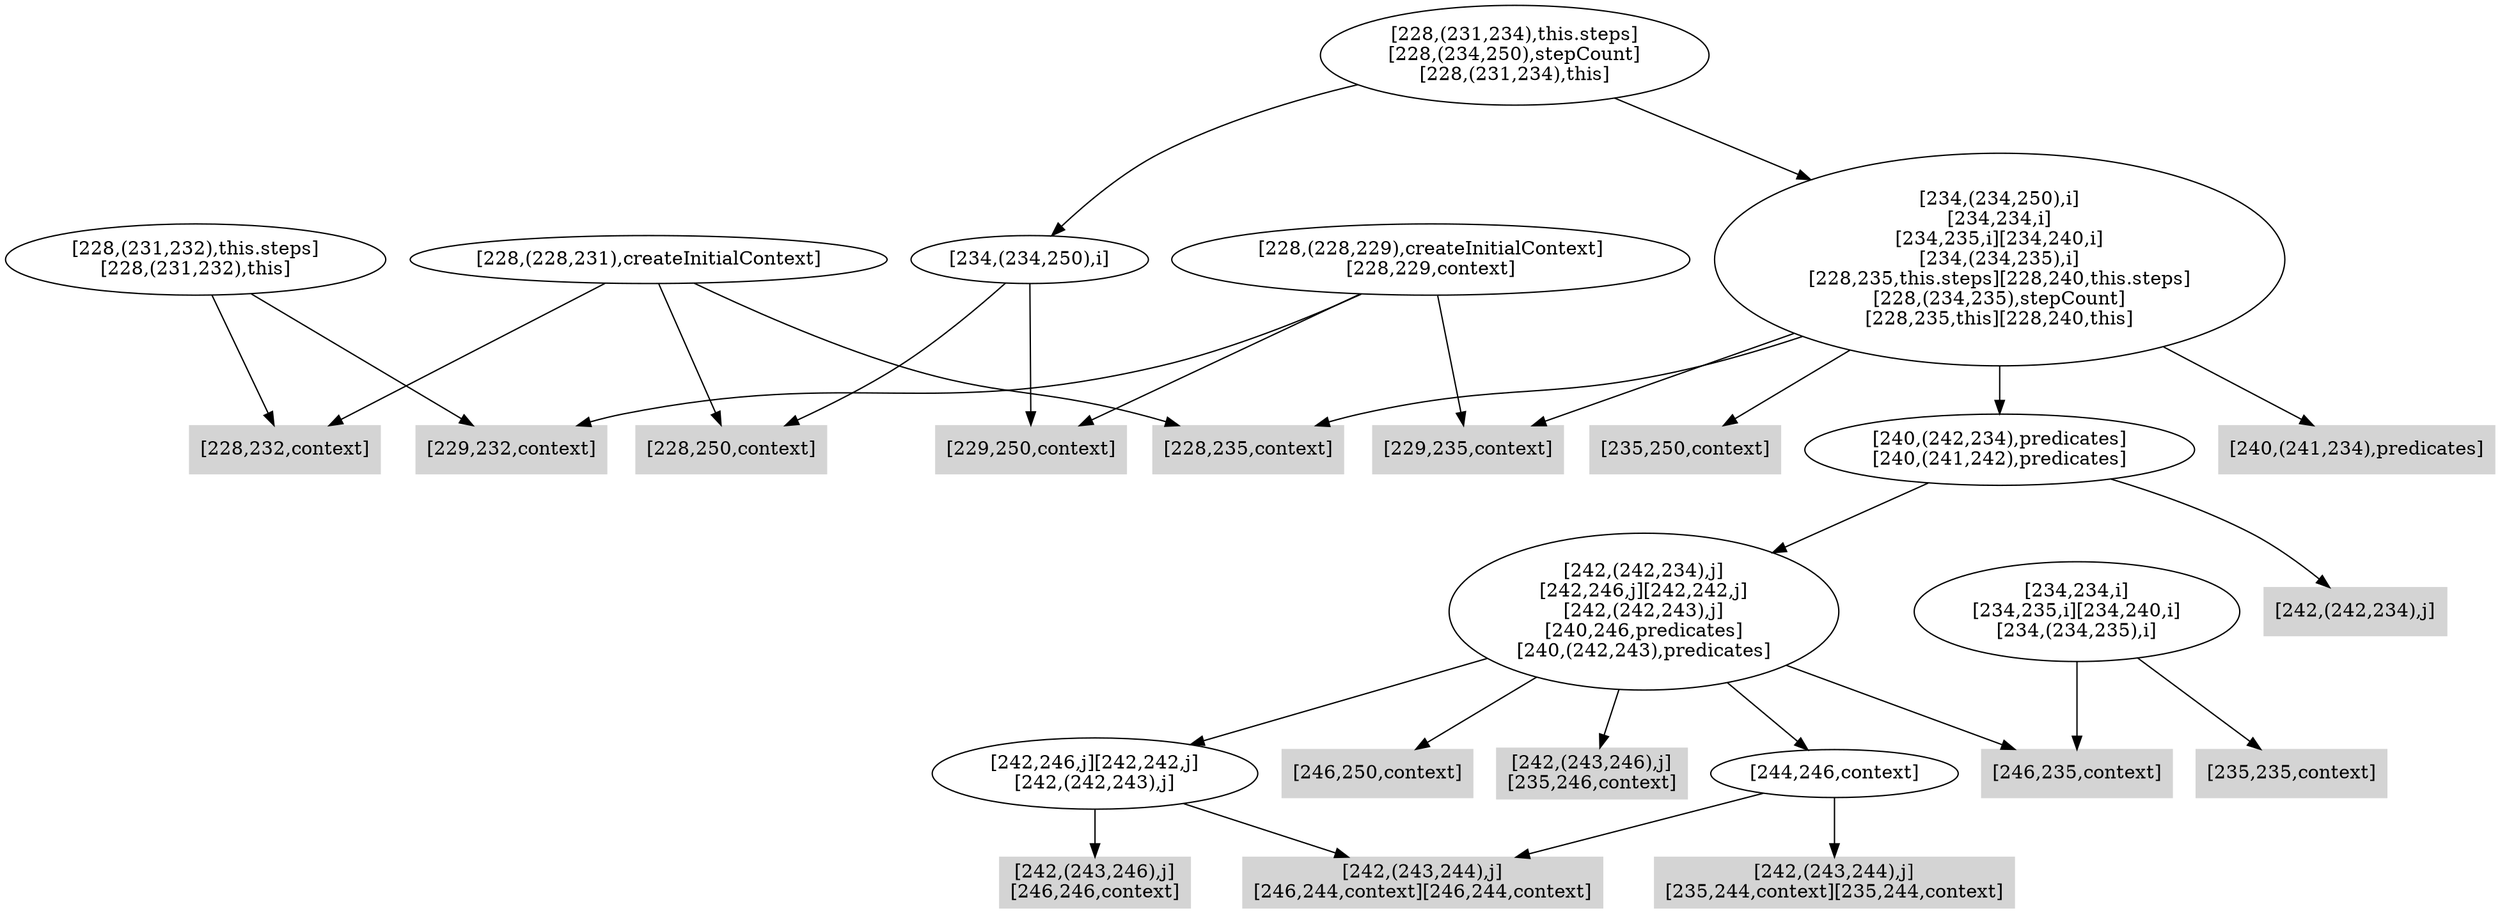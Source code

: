 digraph { 
7079 [shape=box,style=filled,color=".0 .0 .83",label="[228,232,context]"];
7080 [shape=box,style=filled,color=".0 .0 .83",label="[229,232,context]"];
7081 [label="[228,(231,232),this.steps]\n[228,(231,232),this]"];
7082 [shape=box,style=filled,color=".0 .0 .83",label="[228,235,context]"];
7083 [shape=box,style=filled,color=".0 .0 .83",label="[229,235,context]"];
7084 [shape=box,style=filled,color=".0 .0 .83",label="[235,250,context]"];
7085 [shape=box,style=filled,color=".0 .0 .83",label="[235,235,context]"];
7086 [shape=box,style=filled,color=".0 .0 .83",label="[242,(243,246),j]\n[235,246,context]"];
7087 [shape=box,style=filled,color=".0 .0 .83",label="[242,(243,244),j]\n[235,244,context][235,244,context]"];
7088 [shape=box,style=filled,color=".0 .0 .83",label="[242,(243,244),j]\n[246,244,context][246,244,context]"];
7089 [label="[244,246,context]"];
7090 [shape=box,style=filled,color=".0 .0 .83",label="[246,250,context]"];
7091 [shape=box,style=filled,color=".0 .0 .83",label="[246,235,context]"];
7092 [shape=box,style=filled,color=".0 .0 .83",label="[242,(243,246),j]\n[246,246,context]"];
7093 [label="[242,246,j][242,242,j]\n[242,(242,243),j]"];
7094 [label="[242,(242,234),j]\n[242,246,j][242,242,j]\n[242,(242,243),j]\n[240,246,predicates]\n[240,(242,243),predicates]"];
7095 [shape=box,style=filled,color=".0 .0 .83",label="[242,(242,234),j]"];
7096 [label="[240,(242,234),predicates]\n[240,(241,242),predicates]"];
7097 [shape=box,style=filled,color=".0 .0 .83",label="[240,(241,234),predicates]"];
7098 [label="[234,234,i]\n[234,235,i][234,240,i]\n[234,(234,235),i]"];
7099 [label="[234,(234,250),i]\n[234,234,i]\n[234,235,i][234,240,i]\n[234,(234,235),i]\n[228,235,this.steps][228,240,this.steps]\n[228,(234,235),stepCount]\n[228,235,this][228,240,this]"];
7100 [shape=box,style=filled,color=".0 .0 .83",label="[228,250,context]"];
7101 [shape=box,style=filled,color=".0 .0 .83",label="[229,250,context]"];
7102 [label="[234,(234,250),i]"];
7103 [label="[228,(231,234),this.steps]\n[228,(234,250),stepCount]\n[228,(231,234),this]"];
7104 [label="[228,(228,229),createInitialContext]\n[228,229,context]"];
7105 [label="[228,(228,231),createInitialContext]"];
7081 -> 7079;
7081 -> 7080;
7089 -> 7087;
7089 -> 7088;
7093 -> 7088;
7093 -> 7092;
7094 -> 7086;
7094 -> 7089;
7094 -> 7090;
7094 -> 7091;
7094 -> 7093;
7096 -> 7094;
7096 -> 7095;
7098 -> 7085;
7098 -> 7091;
7099 -> 7082;
7099 -> 7083;
7099 -> 7084;
7099 -> 7096;
7099 -> 7097;
7102 -> 7100;
7102 -> 7101;
7103 -> 7099;
7103 -> 7102;
7104 -> 7080;
7104 -> 7083;
7104 -> 7101;
7105 -> 7079;
7105 -> 7082;
7105 -> 7100;
}